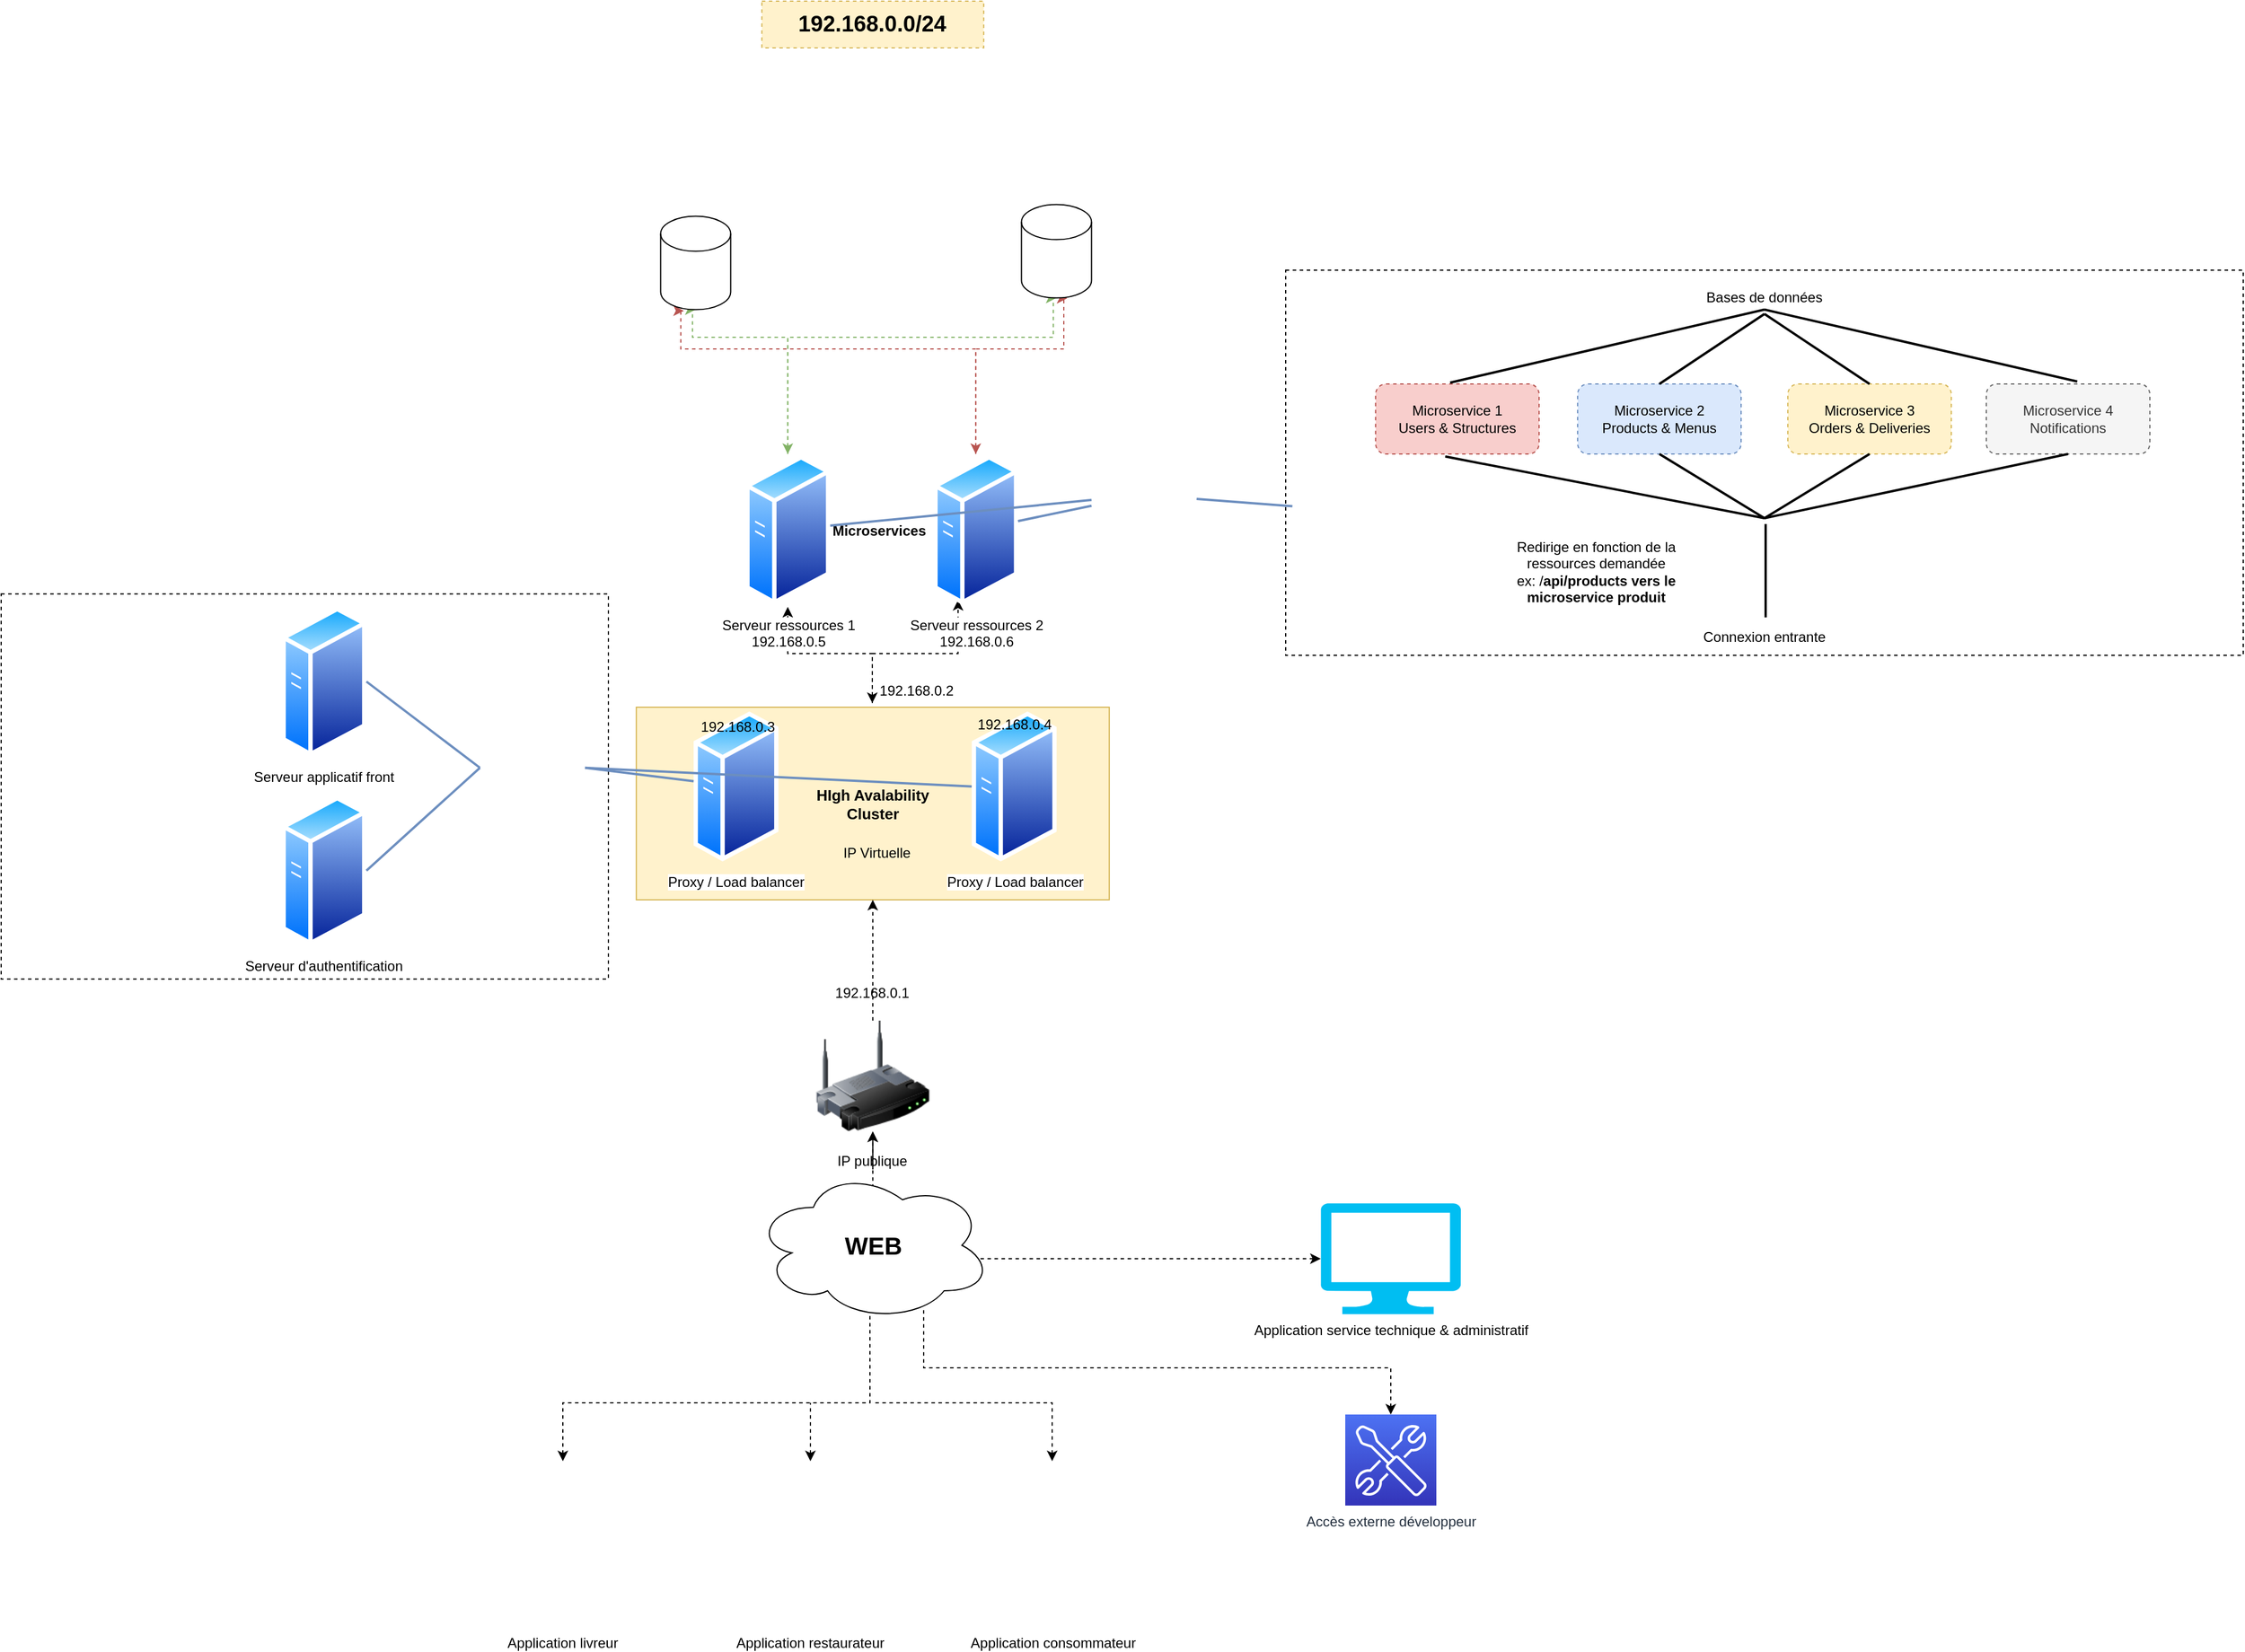 <mxfile version="14.8.0" type="device"><diagram id="Vp31K-iKrffLFKDgIVUP" name="Page-1"><mxGraphModel dx="2858" dy="2263" grid="1" gridSize="10" guides="1" tooltips="1" connect="1" arrows="1" fold="1" page="1" pageScale="1" pageWidth="827" pageHeight="1169" math="0" shadow="0"><root><mxCell id="0"/><mxCell id="1" parent="0"/><mxCell id="5Js-hsjVTRKRaJxyVUP4-8" value="" style="rounded=0;whiteSpace=wrap;html=1;dashed=1;" vertex="1" parent="1"><mxGeometry x="-350" y="-282.14" width="520" height="330" as="geometry"/></mxCell><mxCell id="8lH6-7NacicZajUqjUV5-7" value="&lt;b style=&quot;font-size: 13px&quot;&gt;HIgh Avalability&lt;br&gt;Cluster&lt;/b&gt;" style="rounded=0;whiteSpace=wrap;html=1;fillColor=#fff2cc;strokeColor=#d6b656;" parent="1" vertex="1"><mxGeometry x="193.9" y="-185" width="405" height="165" as="geometry"/></mxCell><mxCell id="miUdgrYRBHake5aD4bvB-3" value="" style="rounded=0;whiteSpace=wrap;html=1;dashed=1;" parent="1" vertex="1"><mxGeometry x="750" y="-559.5" width="820" height="330" as="geometry"/></mxCell><mxCell id="d69qajk1ZMsmtkYdIf-T-3" value="Application livreur" style="shape=image;verticalLabelPosition=bottom;labelBackgroundColor=#ffffff;verticalAlign=top;aspect=fixed;imageAspect=0;image=http://assets.stickpng.com/images/5a452598546ddca7e1fcbc80.png;" parent="1" vertex="1"><mxGeometry x="60" y="461" width="142" height="142" as="geometry"/></mxCell><mxCell id="d69qajk1ZMsmtkYdIf-T-5" value="Application restaurateur" style="shape=image;verticalLabelPosition=bottom;labelBackgroundColor=#ffffff;verticalAlign=top;aspect=fixed;imageAspect=0;image=http://assets.stickpng.com/images/5a452598546ddca7e1fcbc80.png;" parent="1" vertex="1"><mxGeometry x="272" y="461" width="142" height="142" as="geometry"/></mxCell><mxCell id="d69qajk1ZMsmtkYdIf-T-6" value="Application consommateur" style="shape=image;verticalLabelPosition=bottom;labelBackgroundColor=#ffffff;verticalAlign=top;aspect=fixed;imageAspect=0;image=http://assets.stickpng.com/images/5a452598546ddca7e1fcbc80.png;" parent="1" vertex="1"><mxGeometry x="480" y="461" width="142" height="142" as="geometry"/></mxCell><mxCell id="w2FFSgcSd9NIGA5geKm6-20" style="edgeStyle=orthogonalEdgeStyle;rounded=0;orthogonalLoop=1;jettySize=auto;html=1;dashed=1;startArrow=classic;startFill=1;entryX=0.5;entryY=1;entryDx=0;entryDy=0;" parent="1" source="d69qajk1ZMsmtkYdIf-T-8" target="8lH6-7NacicZajUqjUV5-3" edge="1"><mxGeometry relative="1" as="geometry"><mxPoint x="396" y="141" as="targetPoint"/></mxGeometry></mxCell><mxCell id="d69qajk1ZMsmtkYdIf-T-8" value="Application service technique &amp;amp; administratif" style="verticalLabelPosition=bottom;html=1;verticalAlign=top;align=center;strokeColor=none;fillColor=#00BEF2;shape=mxgraph.azure.computer;pointerEvents=1;" parent="1" vertex="1"><mxGeometry x="780" y="240" width="120" height="95" as="geometry"/></mxCell><mxCell id="d69qajk1ZMsmtkYdIf-T-9" value="" style="shape=image;verticalLabelPosition=bottom;labelBackgroundColor=#ffffff;verticalAlign=top;aspect=fixed;imageAspect=0;image=https://blog.ai3.fr/wp-content/uploads/2018/11/logo-csharp.png;" parent="1" vertex="1"><mxGeometry x="870" y="211" width="75" height="72" as="geometry"/></mxCell><mxCell id="w2FFSgcSd9NIGA5geKm6-5" style="edgeStyle=orthogonalEdgeStyle;rounded=0;orthogonalLoop=1;jettySize=auto;html=1;entryX=0.5;entryY=1;entryDx=0;entryDy=0;dashed=1;" parent="1" edge="1"><mxGeometry relative="1" as="geometry"><Array as="points"><mxPoint x="396" y="-231"/><mxPoint x="324" y="-231"/></Array><mxPoint x="396" y="-188.606" as="sourcePoint"/><mxPoint x="323.6" y="-271" as="targetPoint"/></mxGeometry></mxCell><mxCell id="w2FFSgcSd9NIGA5geKm6-6" style="edgeStyle=orthogonalEdgeStyle;rounded=0;orthogonalLoop=1;jettySize=auto;html=1;entryX=0.25;entryY=1;entryDx=0;entryDy=0;startArrow=classic;startFill=1;dashed=1;" parent="1" edge="1"><mxGeometry relative="1" as="geometry"><Array as="points"><mxPoint x="396" y="-231"/><mxPoint x="469" y="-231"/></Array><mxPoint x="396" y="-188.606" as="sourcePoint"/><mxPoint x="469.446" y="-276.901" as="targetPoint"/></mxGeometry></mxCell><mxCell id="w2FFSgcSd9NIGA5geKm6-12" style="edgeStyle=orthogonalEdgeStyle;rounded=0;orthogonalLoop=1;jettySize=auto;html=1;entryX=0.656;entryY=1.004;entryDx=0;entryDy=0;entryPerimeter=0;fillColor=#f8cecc;strokeColor=#b85450;dashed=1;startArrow=classic;startFill=1;" parent="1" source="d69qajk1ZMsmtkYdIf-T-13" target="d69qajk1ZMsmtkYdIf-T-18" edge="1"><mxGeometry relative="1" as="geometry"><Array as="points"><mxPoint x="485" y="-492"/><mxPoint x="560" y="-492"/><mxPoint x="560" y="-535"/></Array></mxGeometry></mxCell><mxCell id="w2FFSgcSd9NIGA5geKm6-13" style="edgeStyle=orthogonalEdgeStyle;rounded=0;orthogonalLoop=1;jettySize=auto;html=1;entryX=0.333;entryY=1.013;entryDx=0;entryDy=0;entryPerimeter=0;fillColor=#f8cecc;strokeColor=#b85450;dashed=1;" parent="1" source="d69qajk1ZMsmtkYdIf-T-13" target="d69qajk1ZMsmtkYdIf-T-17" edge="1"><mxGeometry relative="1" as="geometry"><Array as="points"><mxPoint x="485" y="-492"/><mxPoint x="232" y="-492"/><mxPoint x="232" y="-525"/></Array></mxGeometry></mxCell><mxCell id="d69qajk1ZMsmtkYdIf-T-13" value="Serveur ressources 2&lt;br&gt;192.168.0.6" style="aspect=fixed;perimeter=ellipsePerimeter;html=1;align=center;shadow=0;dashed=0;spacingTop=3;image;image=img/lib/active_directory/generic_server.svg;" parent="1" vertex="1"><mxGeometry x="448.2" y="-402" width="72.8" height="130" as="geometry"/></mxCell><mxCell id="w2FFSgcSd9NIGA5geKm6-8" style="edgeStyle=orthogonalEdgeStyle;rounded=0;orthogonalLoop=1;jettySize=auto;html=1;entryX=0.5;entryY=1;entryDx=0;entryDy=0;entryPerimeter=0;fillColor=#d5e8d4;strokeColor=#82b366;startArrow=classic;startFill=1;dashed=1;" parent="1" source="d69qajk1ZMsmtkYdIf-T-14" target="d69qajk1ZMsmtkYdIf-T-17" edge="1"><mxGeometry relative="1" as="geometry"><Array as="points"><mxPoint x="324" y="-502"/><mxPoint x="242" y="-502"/><mxPoint x="242" y="-526"/></Array></mxGeometry></mxCell><mxCell id="w2FFSgcSd9NIGA5geKm6-9" style="edgeStyle=orthogonalEdgeStyle;rounded=0;orthogonalLoop=1;jettySize=auto;html=1;entryX=0.5;entryY=1;entryDx=0;entryDy=0;entryPerimeter=0;fillColor=#d5e8d4;strokeColor=#82b366;dashed=1;" parent="1" source="d69qajk1ZMsmtkYdIf-T-14" target="d69qajk1ZMsmtkYdIf-T-18" edge="1"><mxGeometry relative="1" as="geometry"><Array as="points"><mxPoint x="324" y="-502"/><mxPoint x="551" y="-502"/><mxPoint x="551" y="-536"/></Array></mxGeometry></mxCell><mxCell id="d69qajk1ZMsmtkYdIf-T-14" value="Serveur ressources 1&lt;br&gt;192.168.0.5" style="aspect=fixed;perimeter=ellipsePerimeter;html=1;align=center;shadow=0;dashed=0;spacingTop=3;image;image=img/lib/active_directory/generic_server.svg;" parent="1" vertex="1"><mxGeometry x="287.2" y="-402" width="72.8" height="130" as="geometry"/></mxCell><mxCell id="d69qajk1ZMsmtkYdIf-T-17" value="" style="shape=cylinder3;whiteSpace=wrap;html=1;boundedLbl=1;backgroundOutline=1;size=15;" parent="1" vertex="1"><mxGeometry x="214.73" y="-605.72" width="60" height="80" as="geometry"/></mxCell><mxCell id="d69qajk1ZMsmtkYdIf-T-18" value="" style="shape=cylinder3;whiteSpace=wrap;html=1;boundedLbl=1;backgroundOutline=1;size=15;" parent="1" vertex="1"><mxGeometry x="523.73" y="-615.72" width="60" height="80" as="geometry"/></mxCell><mxCell id="d69qajk1ZMsmtkYdIf-T-20" value="" style="shape=image;verticalLabelPosition=bottom;labelBackgroundColor=#ffffff;verticalAlign=top;aspect=fixed;imageAspect=0;image=https://consultant-webdesigner.fr/wp-content/uploads/2019/06/Logo-SQL-Server.png;" parent="1" vertex="1"><mxGeometry x="480" y="-742" width="155.6" height="126.28" as="geometry"/></mxCell><mxCell id="8lH6-7NacicZajUqjUV5-5" value="" style="edgeStyle=orthogonalEdgeStyle;rounded=0;orthogonalLoop=1;jettySize=auto;html=1;" parent="1" source="d69qajk1ZMsmtkYdIf-T-22" target="8lH6-7NacicZajUqjUV5-3" edge="1"><mxGeometry relative="1" as="geometry"/></mxCell><mxCell id="d69qajk1ZMsmtkYdIf-T-22" value="&lt;b&gt;&lt;font style=&quot;font-size: 21px&quot;&gt;WEB&lt;/font&gt;&lt;/b&gt;" style="ellipse;shape=cloud;whiteSpace=wrap;html=1;" parent="1" vertex="1"><mxGeometry x="294.6" y="211" width="203.6" height="130" as="geometry"/></mxCell><mxCell id="d69qajk1ZMsmtkYdIf-T-23" value="" style="shape=image;verticalLabelPosition=bottom;labelBackgroundColor=#ffffff;verticalAlign=top;aspect=fixed;imageAspect=0;image=https://upload.wikimedia.org/wikipedia/commons/thumb/d/d9/Node.js_logo.svg/1280px-Node.js_logo.svg.png;" parent="1" vertex="1"><mxGeometry x="140" y="-334.63" width="110" height="67.27" as="geometry"/></mxCell><mxCell id="d69qajk1ZMsmtkYdIf-T-24" value="Microservices" style="text;html=1;strokeColor=none;fillColor=none;align=center;verticalAlign=middle;whiteSpace=wrap;rounded=0;fontStyle=1" parent="1" vertex="1"><mxGeometry x="382" y="-346" width="40" height="20" as="geometry"/></mxCell><mxCell id="d69qajk1ZMsmtkYdIf-T-30" value="" style="shape=image;verticalLabelPosition=bottom;labelBackgroundColor=#ffffff;verticalAlign=top;aspect=fixed;imageAspect=0;image=https://vegibit.com/wp-content/uploads/2018/05/expressjs.png;" parent="1" vertex="1"><mxGeometry x="-148.97" y="-442" width="268.97" height="75" as="geometry"/></mxCell><mxCell id="w2FFSgcSd9NIGA5geKm6-19" style="edgeStyle=orthogonalEdgeStyle;rounded=0;orthogonalLoop=1;jettySize=auto;html=1;entryX=0.488;entryY=0.946;entryDx=0;entryDy=0;entryPerimeter=0;dashed=1;startArrow=classic;startFill=1;endArrow=none;endFill=0;" parent="1" target="d69qajk1ZMsmtkYdIf-T-22" edge="1"><mxGeometry relative="1" as="geometry"><Array as="points"><mxPoint x="131" y="411"/><mxPoint x="394" y="411"/></Array><mxPoint x="131" y="461" as="sourcePoint"/></mxGeometry></mxCell><mxCell id="w2FFSgcSd9NIGA5geKm6-16" style="edgeStyle=orthogonalEdgeStyle;rounded=0;orthogonalLoop=1;jettySize=auto;html=1;dashed=1;startArrow=classic;startFill=1;endArrow=none;endFill=0;" parent="1" edge="1"><mxGeometry relative="1" as="geometry"><Array as="points"><mxPoint x="343" y="411"/></Array><mxPoint x="343" y="461" as="sourcePoint"/><mxPoint x="343" y="411" as="targetPoint"/></mxGeometry></mxCell><mxCell id="w2FFSgcSd9NIGA5geKm6-17" style="edgeStyle=orthogonalEdgeStyle;rounded=0;orthogonalLoop=1;jettySize=auto;html=1;dashed=1;startArrow=classic;startFill=1;endArrow=none;endFill=0;" parent="1" edge="1"><mxGeometry relative="1" as="geometry"><Array as="points"><mxPoint x="550" y="411"/></Array><mxPoint x="550" y="461" as="sourcePoint"/><mxPoint x="396" y="411" as="targetPoint"/></mxGeometry></mxCell><mxCell id="w2FFSgcSd9NIGA5geKm6-4" value="" style="shape=image;verticalLabelPosition=bottom;labelBackgroundColor=#ffffff;verticalAlign=top;aspect=fixed;imageAspect=0;image=https://cdn.worldvectorlogo.com/logos/typescript.svg;" parent="1" vertex="1"><mxGeometry x="160" y="-427" width="70" height="70" as="geometry"/></mxCell><mxCell id="w2FFSgcSd9NIGA5geKm6-7" value="" style="shape=image;verticalLabelPosition=bottom;labelBackgroundColor=#ffffff;verticalAlign=top;aspect=fixed;imageAspect=0;image=https://blog.ippon.fr/content/images/2018/12/mongodb-logo-rgb.jpg;" parent="1" vertex="1"><mxGeometry x="120.0" y="-695.72" width="249.46" height="71" as="geometry"/></mxCell><mxCell id="rWJeenntJj8LamffI1jt-1" value="Serveur applicatif front" style="aspect=fixed;perimeter=ellipsePerimeter;html=1;align=center;shadow=0;dashed=0;spacingTop=3;image;image=img/lib/active_directory/generic_server.svg;" parent="1" vertex="1"><mxGeometry x="-110.0" y="-272" width="72.8" height="130" as="geometry"/></mxCell><mxCell id="rWJeenntJj8LamffI1jt-2" value="" style="shape=image;verticalLabelPosition=bottom;labelBackgroundColor=#ffffff;verticalAlign=top;aspect=fixed;imageAspect=0;image=https://upload.wikimedia.org/wikipedia/commons/thumb/9/95/Vue.js_Logo_2.svg/1200px-Vue.js_Logo_2.svg.png;" parent="1" vertex="1"><mxGeometry x="-260" y="-189" width="81.86" height="71" as="geometry"/></mxCell><mxCell id="rWJeenntJj8LamffI1jt-3" value="" style="shape=image;verticalLabelPosition=bottom;labelBackgroundColor=#ffffff;verticalAlign=top;aspect=fixed;imageAspect=0;image=https://cdn.worldvectorlogo.com/logos/typescript.svg;" parent="1" vertex="1"><mxGeometry x="-254.07" y="-279" width="70" height="70" as="geometry"/></mxCell><mxCell id="rWJeenntJj8LamffI1jt-4" value="Serveur d'authentification" style="aspect=fixed;perimeter=ellipsePerimeter;html=1;align=center;shadow=0;dashed=0;spacingTop=3;image;image=img/lib/active_directory/generic_server.svg;" parent="1" vertex="1"><mxGeometry x="-110" y="-110.0" width="72.8" height="130" as="geometry"/></mxCell><mxCell id="rWJeenntJj8LamffI1jt-9" style="edgeStyle=orthogonalEdgeStyle;rounded=0;orthogonalLoop=1;jettySize=auto;html=1;entryX=0.714;entryY=0.923;entryDx=0;entryDy=0;entryPerimeter=0;dashed=1;startArrow=classic;startFill=1;endArrow=none;endFill=0;" parent="1" source="rWJeenntJj8LamffI1jt-8" target="d69qajk1ZMsmtkYdIf-T-22" edge="1"><mxGeometry relative="1" as="geometry"><Array as="points"><mxPoint x="840" y="381"/><mxPoint x="440" y="381"/></Array></mxGeometry></mxCell><mxCell id="rWJeenntJj8LamffI1jt-8" value="Accès externe développeur" style="points=[[0,0,0],[0.25,0,0],[0.5,0,0],[0.75,0,0],[1,0,0],[0,1,0],[0.25,1,0],[0.5,1,0],[0.75,1,0],[1,1,0],[0,0.25,0],[0,0.5,0],[0,0.75,0],[1,0.25,0],[1,0.5,0],[1,0.75,0]];outlineConnect=0;fontColor=#232F3E;gradientColor=#4D72F3;gradientDirection=north;fillColor=#3334B9;strokeColor=#ffffff;dashed=0;verticalLabelPosition=bottom;verticalAlign=top;align=center;html=1;fontSize=12;fontStyle=0;aspect=fixed;shape=mxgraph.aws4.resourceIcon;resIcon=mxgraph.aws4.developer_tools;" parent="1" vertex="1"><mxGeometry x="801" y="421" width="78" height="78" as="geometry"/></mxCell><mxCell id="miUdgrYRBHake5aD4bvB-1" value="IP publique" style="text;html=1;strokeColor=none;fillColor=none;align=center;verticalAlign=middle;whiteSpace=wrap;rounded=0;" parent="1" vertex="1"><mxGeometry x="356.4" y="193.5" width="80" height="20" as="geometry"/></mxCell><mxCell id="miUdgrYRBHake5aD4bvB-2" value="" style="shape=image;html=1;verticalAlign=top;verticalLabelPosition=bottom;labelBackgroundColor=#ffffff;imageAspect=0;aspect=fixed;image=https://cdn4.iconfinder.com/data/icons/app-custom-ui-1/48/Loupe-128.png" parent="1" vertex="1"><mxGeometry x="583.73" y="-412" width="90" height="90" as="geometry"/></mxCell><mxCell id="miUdgrYRBHake5aD4bvB-4" value="" style="endArrow=none;html=1;fillColor=#dae8fc;strokeColor=#6c8ebf;strokeWidth=2;" parent="1" source="miUdgrYRBHake5aD4bvB-2" target="d69qajk1ZMsmtkYdIf-T-14" edge="1"><mxGeometry width="50" height="50" relative="1" as="geometry"><mxPoint x="200" y="-252" as="sourcePoint"/><mxPoint x="250" y="-302" as="targetPoint"/></mxGeometry></mxCell><mxCell id="miUdgrYRBHake5aD4bvB-5" value="" style="endArrow=none;html=1;fillColor=#dae8fc;strokeColor=#6c8ebf;strokeWidth=2;" parent="1" source="miUdgrYRBHake5aD4bvB-2" target="d69qajk1ZMsmtkYdIf-T-13" edge="1"><mxGeometry width="50" height="50" relative="1" as="geometry"><mxPoint x="90" y="-132" as="sourcePoint"/><mxPoint x="140" y="-182" as="targetPoint"/></mxGeometry></mxCell><mxCell id="miUdgrYRBHake5aD4bvB-6" value="" style="endArrow=none;html=1;entryX=0.007;entryY=0.613;entryDx=0;entryDy=0;entryPerimeter=0;fillColor=#dae8fc;strokeColor=#6c8ebf;strokeWidth=2;" parent="1" source="miUdgrYRBHake5aD4bvB-2" target="miUdgrYRBHake5aD4bvB-3" edge="1"><mxGeometry width="50" height="50" relative="1" as="geometry"><mxPoint x="640" y="-232" as="sourcePoint"/><mxPoint x="690" y="-282" as="targetPoint"/></mxGeometry></mxCell><mxCell id="miUdgrYRBHake5aD4bvB-9" value="Connexion entrante" style="text;html=1;strokeColor=none;fillColor=none;align=center;verticalAlign=middle;whiteSpace=wrap;rounded=0;dashed=1;" parent="1" vertex="1"><mxGeometry x="1095" y="-255.5" width="130" height="20" as="geometry"/></mxCell><mxCell id="miUdgrYRBHake5aD4bvB-13" value="Microservice 1&lt;br&gt;Users &amp;amp; Structures" style="rounded=1;whiteSpace=wrap;html=1;dashed=1;fillColor=#f8cecc;strokeColor=#b85450;" parent="1" vertex="1"><mxGeometry x="827" y="-462" width="140" height="60" as="geometry"/></mxCell><mxCell id="miUdgrYRBHake5aD4bvB-14" value="Microservice 2&lt;br&gt;Products &amp;amp; Menus" style="rounded=1;whiteSpace=wrap;html=1;dashed=1;fillColor=#dae8fc;strokeColor=#6c8ebf;" parent="1" vertex="1"><mxGeometry x="1000" y="-462" width="140" height="60" as="geometry"/></mxCell><mxCell id="miUdgrYRBHake5aD4bvB-17" value="" style="endArrow=none;html=1;strokeWidth=2;exitX=0.456;exitY=-0.019;exitDx=0;exitDy=0;exitPerimeter=0;entryX=0.5;entryY=1;entryDx=0;entryDy=0;" parent="1" source="miUdgrYRBHake5aD4bvB-13" target="miUdgrYRBHake5aD4bvB-18" edge="1"><mxGeometry width="50" height="50" relative="1" as="geometry"><mxPoint x="880" y="-382" as="sourcePoint"/><mxPoint x="960" y="-582" as="targetPoint"/></mxGeometry></mxCell><mxCell id="miUdgrYRBHake5aD4bvB-18" value="Bases de données" style="text;html=1;strokeColor=none;fillColor=none;align=center;verticalAlign=middle;whiteSpace=wrap;rounded=0;dashed=1;" parent="1" vertex="1"><mxGeometry x="1105" y="-545.72" width="110" height="20" as="geometry"/></mxCell><mxCell id="miUdgrYRBHake5aD4bvB-23" value="" style="endArrow=none;html=1;strokeWidth=2;entryX=0.426;entryY=1.036;entryDx=0;entryDy=0;entryPerimeter=0;exitX=0.5;exitY=0;exitDx=0;exitDy=0;" parent="1" target="miUdgrYRBHake5aD4bvB-13" edge="1"><mxGeometry width="50" height="50" relative="1" as="geometry"><mxPoint x="1160" y="-347" as="sourcePoint"/><mxPoint x="1370" y="-332" as="targetPoint"/></mxGeometry></mxCell><mxCell id="miUdgrYRBHake5aD4bvB-24" value="" style="endArrow=none;html=1;strokeWidth=2;entryX=0.5;entryY=1;entryDx=0;entryDy=0;exitX=0.5;exitY=0;exitDx=0;exitDy=0;" parent="1" target="miUdgrYRBHake5aD4bvB-14" edge="1"><mxGeometry width="50" height="50" relative="1" as="geometry"><mxPoint x="1160" y="-347" as="sourcePoint"/><mxPoint x="1040" y="-392" as="targetPoint"/></mxGeometry></mxCell><mxCell id="miUdgrYRBHake5aD4bvB-26" value="Redirige en fonction de la ressources demandée &lt;br&gt;ex: /&lt;b&gt;api/products vers le microservice produit&lt;/b&gt;" style="text;html=1;strokeColor=none;fillColor=none;align=center;verticalAlign=middle;whiteSpace=wrap;rounded=0;dashed=1;fontStyle=0" parent="1" vertex="1"><mxGeometry x="941.72" y="-346" width="148.28" height="90" as="geometry"/></mxCell><mxCell id="miUdgrYRBHake5aD4bvB-27" value="" style="shape=image;verticalLabelPosition=bottom;labelBackgroundColor=#ffffff;verticalAlign=top;aspect=fixed;imageAspect=0;image=https://www.docker.com/sites/default/files/d8/2019-07/vertical-logo-monochromatic.png;" parent="1" vertex="1"><mxGeometry x="774.04" y="-535.72" width="75.96" height="65" as="geometry"/></mxCell><mxCell id="miUdgrYRBHake5aD4bvB-36" value="&lt;b&gt;&lt;font style=&quot;font-size: 19px&quot;&gt;192.168.0.0/24&lt;/font&gt;&lt;/b&gt;" style="text;html=1;strokeColor=#d6b656;fillColor=#fff2cc;align=center;verticalAlign=middle;whiteSpace=wrap;rounded=0;dashed=1;" parent="1" vertex="1"><mxGeometry x="301.4" y="-790" width="190" height="40" as="geometry"/></mxCell><mxCell id="miUdgrYRBHake5aD4bvB-37" value="192.168.0.2" style="text;html=1;strokeColor=none;fillColor=none;align=center;verticalAlign=middle;whiteSpace=wrap;rounded=0;dashed=1;" parent="1" vertex="1"><mxGeometry x="414" y="-209" width="40" height="20" as="geometry"/></mxCell><mxCell id="JmXslgyfTK4xlBVK11W4-1" value="Microservice 3&lt;br&gt;Orders &amp;amp; Deliveries" style="rounded=1;whiteSpace=wrap;html=1;dashed=1;fillColor=#fff2cc;strokeColor=#d6b656;" parent="1" vertex="1"><mxGeometry x="1180" y="-462" width="140" height="60" as="geometry"/></mxCell><mxCell id="JmXslgyfTK4xlBVK11W4-2" value="Microservice 4&lt;br&gt;Notifications" style="rounded=1;whiteSpace=wrap;html=1;dashed=1;fillColor=#f5f5f5;strokeColor=#666666;fontColor=#333333;" parent="1" vertex="1"><mxGeometry x="1350" y="-462" width="140" height="60" as="geometry"/></mxCell><mxCell id="JmXslgyfTK4xlBVK11W4-4" value="" style="endArrow=none;html=1;strokeWidth=2;exitX=0.5;exitY=0;exitDx=0;exitDy=0;" parent="1" edge="1"><mxGeometry width="50" height="50" relative="1" as="geometry"><mxPoint x="1161" y="-262" as="sourcePoint"/><mxPoint x="1161" y="-342" as="targetPoint"/></mxGeometry></mxCell><mxCell id="JmXslgyfTK4xlBVK11W4-7" value="" style="endArrow=none;html=1;strokeWidth=2;entryX=0.5;entryY=0;entryDx=0;entryDy=0;exitX=0.5;exitY=1;exitDx=0;exitDy=0;" parent="1" source="JmXslgyfTK4xlBVK11W4-1" edge="1"><mxGeometry width="50" height="50" relative="1" as="geometry"><mxPoint x="1170.0" y="-392" as="sourcePoint"/><mxPoint x="1160" y="-347" as="targetPoint"/></mxGeometry></mxCell><mxCell id="JmXslgyfTK4xlBVK11W4-8" value="" style="endArrow=none;html=1;strokeWidth=2;entryX=0.5;entryY=0;entryDx=0;entryDy=0;exitX=0.5;exitY=1;exitDx=0;exitDy=0;" parent="1" source="JmXslgyfTK4xlBVK11W4-2" edge="1"><mxGeometry width="50" height="50" relative="1" as="geometry"><mxPoint x="1180.0" y="-382" as="sourcePoint"/><mxPoint x="1160" y="-347" as="targetPoint"/></mxGeometry></mxCell><mxCell id="JmXslgyfTK4xlBVK11W4-9" value="" style="endArrow=none;html=1;strokeWidth=2;exitX=0.5;exitY=0;exitDx=0;exitDy=0;" parent="1" source="miUdgrYRBHake5aD4bvB-14" edge="1"><mxGeometry width="50" height="50" relative="1" as="geometry"><mxPoint x="1000" y="-452" as="sourcePoint"/><mxPoint x="1160" y="-522" as="targetPoint"/></mxGeometry></mxCell><mxCell id="JmXslgyfTK4xlBVK11W4-10" value="" style="endArrow=none;html=1;strokeWidth=2;entryX=0.556;entryY=-0.036;entryDx=0;entryDy=0;exitX=0.5;exitY=1;exitDx=0;exitDy=0;entryPerimeter=0;" parent="1" source="miUdgrYRBHake5aD4bvB-18" target="JmXslgyfTK4xlBVK11W4-2" edge="1"><mxGeometry width="50" height="50" relative="1" as="geometry"><mxPoint x="1200.0" y="-362" as="sourcePoint"/><mxPoint x="1200.0" y="-307" as="targetPoint"/></mxGeometry></mxCell><mxCell id="JmXslgyfTK4xlBVK11W4-11" value="" style="endArrow=none;html=1;strokeWidth=2;exitX=0.5;exitY=0;exitDx=0;exitDy=0;" parent="1" source="JmXslgyfTK4xlBVK11W4-1" edge="1"><mxGeometry width="50" height="50" relative="1" as="geometry"><mxPoint x="1210.0" y="-352" as="sourcePoint"/><mxPoint x="1160" y="-522" as="targetPoint"/></mxGeometry></mxCell><mxCell id="oAZH1YQmPmT8mTQ1HpuR-5" value="" style="shape=image;verticalLabelPosition=bottom;labelBackgroundColor=#ffffff;verticalAlign=top;aspect=fixed;imageAspect=0;image=https://miro.medium.com/max/788/1*XkmnsJ6Joa6EDFVGUw0tfA.png;" parent="1" vertex="1"><mxGeometry x="-340" y="-62.0" width="212.11" height="62" as="geometry"/></mxCell><mxCell id="8lH6-7NacicZajUqjUV5-1" value="" style="shape=image;verticalLabelPosition=bottom;labelBackgroundColor=#ffffff;verticalAlign=top;aspect=fixed;imageAspect=0;image=https://upload.wikimedia.org/wikipedia/commons/a/ab/Haproxy-logo.png;" parent="1" vertex="1"><mxGeometry x="614.04" y="-160" width="160" height="125.85" as="geometry"/></mxCell><mxCell id="8lH6-7NacicZajUqjUV5-8" style="edgeStyle=orthogonalEdgeStyle;rounded=0;orthogonalLoop=1;jettySize=auto;html=1;entryX=0.5;entryY=1;entryDx=0;entryDy=0;dashed=1;" parent="1" source="8lH6-7NacicZajUqjUV5-3" target="8lH6-7NacicZajUqjUV5-7" edge="1"><mxGeometry relative="1" as="geometry"/></mxCell><mxCell id="8lH6-7NacicZajUqjUV5-3" value="" style="image;html=1;image=img/lib/clip_art/networking/Wireless_Router_128x128.png" parent="1" vertex="1"><mxGeometry x="346.4" y="83.5" width="100" height="95" as="geometry"/></mxCell><mxCell id="8lH6-7NacicZajUqjUV5-4" value="Proxy / Load balancer" style="aspect=fixed;perimeter=ellipsePerimeter;html=1;align=center;shadow=0;dashed=0;spacingTop=3;image;image=img/lib/active_directory/generic_server.svg;" parent="1" vertex="1"><mxGeometry x="242.9" y="-182.14" width="72.8" height="130" as="geometry"/></mxCell><mxCell id="8lH6-7NacicZajUqjUV5-6" value="Proxy / Load balancer" style="aspect=fixed;perimeter=ellipsePerimeter;html=1;align=center;shadow=0;dashed=0;spacingTop=3;image;image=img/lib/active_directory/generic_server.svg;" parent="1" vertex="1"><mxGeometry x="481.1" y="-182.14" width="72.8" height="130" as="geometry"/></mxCell><mxCell id="8lH6-7NacicZajUqjUV5-9" value="IP Virtuelle" style="text;html=1;strokeColor=none;fillColor=none;align=center;verticalAlign=middle;whiteSpace=wrap;rounded=0;" parent="1" vertex="1"><mxGeometry x="360" y="-70" width="80" height="20" as="geometry"/></mxCell><mxCell id="LqO1iGqNVbPuXdEem0tw-1" value="192.168.0.1" style="text;html=1;strokeColor=none;fillColor=none;align=center;verticalAlign=middle;whiteSpace=wrap;rounded=0;dashed=1;" parent="1" vertex="1"><mxGeometry x="376.4" y="50" width="40" height="20" as="geometry"/></mxCell><mxCell id="LqO1iGqNVbPuXdEem0tw-2" value="192.168.0.3" style="text;html=1;strokeColor=none;fillColor=none;align=center;verticalAlign=middle;whiteSpace=wrap;rounded=0;dashed=1;" parent="1" vertex="1"><mxGeometry x="261.4" y="-178.14" width="40" height="20" as="geometry"/></mxCell><mxCell id="LqO1iGqNVbPuXdEem0tw-4" value="192.168.0.4" style="text;html=1;strokeColor=none;fillColor=none;align=center;verticalAlign=middle;whiteSpace=wrap;rounded=0;dashed=1;" parent="1" vertex="1"><mxGeometry x="490.7" y="-179.64" width="53.6" height="20" as="geometry"/></mxCell><mxCell id="5Js-hsjVTRKRaJxyVUP4-2" value="" style="shape=image;html=1;verticalAlign=top;verticalLabelPosition=bottom;labelBackgroundColor=#ffffff;imageAspect=0;aspect=fixed;image=https://cdn4.iconfinder.com/data/icons/app-custom-ui-1/48/Loupe-128.png" vertex="1" parent="1"><mxGeometry x="60" y="-178.14" width="90" height="90" as="geometry"/></mxCell><mxCell id="5Js-hsjVTRKRaJxyVUP4-6" value="" style="endArrow=none;html=1;fillColor=#dae8fc;strokeColor=#6c8ebf;strokeWidth=2;exitX=1;exitY=0.5;exitDx=0;exitDy=0;" edge="1" parent="1" source="5Js-hsjVTRKRaJxyVUP4-2" target="8lH6-7NacicZajUqjUV5-4"><mxGeometry width="50" height="50" relative="1" as="geometry"><mxPoint x="683.73" y="-353.531" as="sourcePoint"/><mxPoint x="765.74" y="-347.21" as="targetPoint"/></mxGeometry></mxCell><mxCell id="5Js-hsjVTRKRaJxyVUP4-7" value="" style="endArrow=none;html=1;entryX=0;entryY=0.5;entryDx=0;entryDy=0;fillColor=#dae8fc;strokeColor=#6c8ebf;strokeWidth=2;exitX=1;exitY=0.5;exitDx=0;exitDy=0;" edge="1" parent="1" source="5Js-hsjVTRKRaJxyVUP4-2" target="8lH6-7NacicZajUqjUV5-6"><mxGeometry width="50" height="50" relative="1" as="geometry"><mxPoint x="693.73" y="-343.531" as="sourcePoint"/><mxPoint x="775.74" y="-337.21" as="targetPoint"/></mxGeometry></mxCell><mxCell id="5Js-hsjVTRKRaJxyVUP4-10" value="" style="endArrow=none;html=1;entryX=0;entryY=0.5;entryDx=0;entryDy=0;fillColor=#dae8fc;strokeColor=#6c8ebf;strokeWidth=2;exitX=1;exitY=0.5;exitDx=0;exitDy=0;" edge="1" parent="1" source="rWJeenntJj8LamffI1jt-1" target="5Js-hsjVTRKRaJxyVUP4-2"><mxGeometry width="50" height="50" relative="1" as="geometry"><mxPoint x="160" y="-123.14" as="sourcePoint"/><mxPoint x="491.1" y="-107.14" as="targetPoint"/></mxGeometry></mxCell><mxCell id="5Js-hsjVTRKRaJxyVUP4-11" value="" style="endArrow=none;html=1;entryX=0;entryY=0.5;entryDx=0;entryDy=0;fillColor=#dae8fc;strokeColor=#6c8ebf;strokeWidth=2;exitX=1;exitY=0.5;exitDx=0;exitDy=0;" edge="1" parent="1" source="rWJeenntJj8LamffI1jt-4" target="5Js-hsjVTRKRaJxyVUP4-2"><mxGeometry width="50" height="50" relative="1" as="geometry"><mxPoint x="-27.2" y="-197" as="sourcePoint"/><mxPoint x="70" y="-123.14" as="targetPoint"/></mxGeometry></mxCell></root></mxGraphModel></diagram></mxfile>